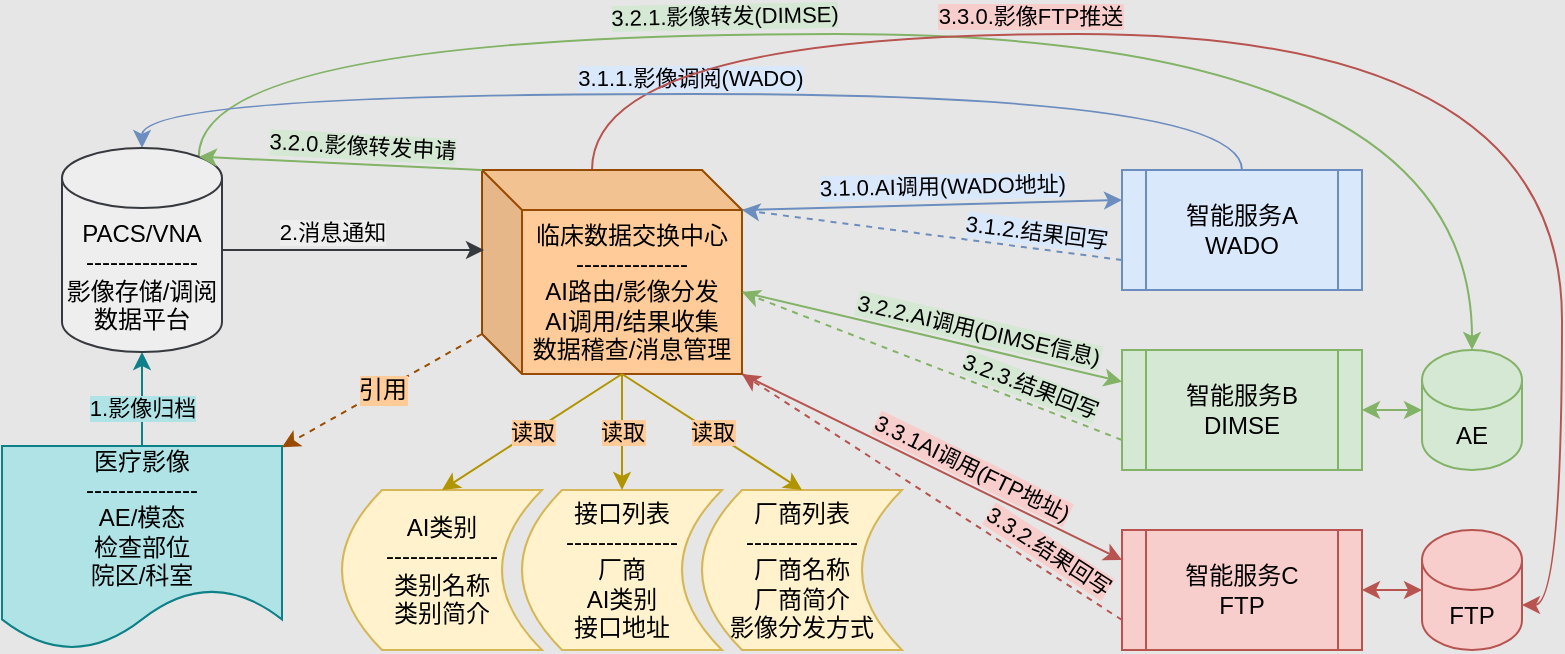<mxfile version="19.0.3" type="device"><diagram id="5VdcwOI_IcKl4IZvq56O" name="Page-1"><mxGraphModel dx="1422" dy="983" grid="1" gridSize="10" guides="1" tooltips="1" connect="1" arrows="1" fold="1" page="1" pageScale="1" pageWidth="1169" pageHeight="827" background="#E6E6E6" math="0" shadow="0"><root><mxCell id="0"/><mxCell id="1" parent="0"/><mxCell id="QW8fNLopzjmD4QA_YIOs-17" value="1.影像归档" style="rounded=0;orthogonalLoop=1;jettySize=auto;html=1;exitX=0.5;exitY=0;exitDx=0;exitDy=0;entryX=0.5;entryY=1;entryDx=0;entryDy=0;entryPerimeter=0;fillColor=#b0e3e6;strokeColor=#0e8088;edgeStyle=orthogonalEdgeStyle;labelBackgroundColor=#B0E3E6;" parent="1" source="QW8fNLopzjmD4QA_YIOs-4" target="QW8fNLopzjmD4QA_YIOs-16" edge="1"><mxGeometry x="-0.2" relative="1" as="geometry"><mxPoint as="offset"/></mxGeometry></mxCell><mxCell id="QW8fNLopzjmD4QA_YIOs-4" value="医疗影像&lt;br&gt;--------------&lt;br&gt;AE/模态&lt;br&gt;检查部位&lt;br&gt;院区/科室" style="shape=document;whiteSpace=wrap;html=1;boundedLbl=1;fillColor=#b0e3e6;strokeColor=#0e8088;" parent="1" vertex="1"><mxGeometry x="200" y="246" width="140" height="102" as="geometry"/></mxCell><mxCell id="QW8fNLopzjmD4QA_YIOs-24" style="rounded=0;orthogonalLoop=1;jettySize=auto;html=1;exitX=0;exitY=0;exitDx=130;exitDy=20;exitPerimeter=0;entryX=0;entryY=0.25;entryDx=0;entryDy=0;fillColor=#dae8fc;strokeColor=#6c8ebf;" parent="1" source="QW8fNLopzjmD4QA_YIOs-7" target="QW8fNLopzjmD4QA_YIOs-15" edge="1"><mxGeometry relative="1" as="geometry"/></mxCell><mxCell id="QW8fNLopzjmD4QA_YIOs-33" value="3.1.1.影像调阅(WADO)" style="edgeLabel;html=1;align=center;verticalAlign=middle;resizable=0;points=[];rotation=0;labelBackgroundColor=#DAE8FC;" parent="QW8fNLopzjmD4QA_YIOs-24" vertex="1" connectable="0"><mxGeometry x="0.16" relative="1" as="geometry"><mxPoint x="-136" y="-63" as="offset"/></mxGeometry></mxCell><mxCell id="QW8fNLopzjmD4QA_YIOs-25" style="rounded=0;orthogonalLoop=1;jettySize=auto;html=1;exitX=0;exitY=0;exitDx=130;exitDy=61;exitPerimeter=0;fillColor=#d5e8d4;strokeColor=#82b366;" parent="1" source="QW8fNLopzjmD4QA_YIOs-7" target="QW8fNLopzjmD4QA_YIOs-19" edge="1"><mxGeometry relative="1" as="geometry"/></mxCell><mxCell id="QW8fNLopzjmD4QA_YIOs-34" value="3.2.2.AI调用(DIMSE信息)" style="edgeLabel;html=1;align=center;verticalAlign=middle;resizable=0;points=[];rotation=13;labelBackgroundColor=#D5E8D4;" parent="QW8fNLopzjmD4QA_YIOs-25" vertex="1" connectable="0"><mxGeometry x="0.159" y="-3" relative="1" as="geometry"><mxPoint x="9" y="-10" as="offset"/></mxGeometry></mxCell><mxCell id="QW8fNLopzjmD4QA_YIOs-26" style="rounded=0;orthogonalLoop=1;jettySize=auto;html=1;entryX=0;entryY=0.25;entryDx=0;entryDy=0;exitX=1;exitY=1;exitDx=0;exitDy=0;exitPerimeter=0;strokeColor=#b85450;fillColor=#f8cecc;" parent="1" source="QW8fNLopzjmD4QA_YIOs-7" target="QW8fNLopzjmD4QA_YIOs-20" edge="1"><mxGeometry relative="1" as="geometry"/></mxCell><mxCell id="QW8fNLopzjmD4QA_YIOs-35" value="3.3.1AI调用(FTP地址)" style="edgeLabel;html=1;align=center;verticalAlign=middle;resizable=0;points=[];rotation=26;labelBackgroundColor=#F8CECC;" parent="QW8fNLopzjmD4QA_YIOs-26" vertex="1" connectable="0"><mxGeometry x="0.104" y="-2" relative="1" as="geometry"><mxPoint x="11" y="-7" as="offset"/></mxGeometry></mxCell><mxCell id="QW8fNLopzjmD4QA_YIOs-29" style="edgeStyle=orthogonalEdgeStyle;rounded=0;orthogonalLoop=1;jettySize=auto;html=1;entryX=0.5;entryY=0;entryDx=0;entryDy=0;entryPerimeter=0;curved=1;strokeColor=#82b366;fillColor=#d5e8d4;exitX=0.855;exitY=0;exitDx=0;exitDy=4.35;exitPerimeter=0;" parent="1" source="QW8fNLopzjmD4QA_YIOs-16" target="QW8fNLopzjmD4QA_YIOs-21" edge="1"><mxGeometry relative="1" as="geometry"><mxPoint x="550" y="120" as="sourcePoint"/><Array as="points"><mxPoint x="298" y="40"/><mxPoint x="935" y="40"/></Array></mxGeometry></mxCell><mxCell id="QW8fNLopzjmD4QA_YIOs-36" value="3.2.1.影像转发(DIMSE)" style="edgeLabel;html=1;align=center;verticalAlign=middle;resizable=0;points=[];rotation=-1;labelBackgroundColor=#D5E8D4;" parent="QW8fNLopzjmD4QA_YIOs-29" vertex="1" connectable="0"><mxGeometry x="-0.258" y="2" relative="1" as="geometry"><mxPoint x="6" y="-7" as="offset"/></mxGeometry></mxCell><mxCell id="QW8fNLopzjmD4QA_YIOs-31" style="edgeStyle=orthogonalEdgeStyle;curved=1;rounded=0;orthogonalLoop=1;jettySize=auto;html=1;exitX=0;exitY=0;exitDx=55;exitDy=0;exitPerimeter=0;entryX=1;entryY=0;entryDx=0;entryDy=37.5;entryPerimeter=0;strokeColor=#b85450;fillColor=#f8cecc;" parent="1" source="QW8fNLopzjmD4QA_YIOs-7" target="QW8fNLopzjmD4QA_YIOs-23" edge="1"><mxGeometry relative="1" as="geometry"><Array as="points"><mxPoint x="495" y="40"/><mxPoint x="980" y="40"/><mxPoint x="980" y="325"/></Array></mxGeometry></mxCell><mxCell id="QW8fNLopzjmD4QA_YIOs-37" value="3.3.0.影像FTP推送" style="edgeLabel;html=1;align=center;verticalAlign=middle;resizable=0;points=[];labelBackgroundColor=#F8CECC;" parent="QW8fNLopzjmD4QA_YIOs-31" vertex="1" connectable="0"><mxGeometry x="-0.332" y="-1" relative="1" as="geometry"><mxPoint y="-10" as="offset"/></mxGeometry></mxCell><mxCell id="QW8fNLopzjmD4QA_YIOs-47" value="引用" style="rounded=0;orthogonalLoop=1;jettySize=auto;html=1;exitX=0;exitY=0;exitDx=0;exitDy=82;exitPerimeter=0;entryX=1;entryY=0.006;entryDx=0;entryDy=0;fontSize=12;strokeColor=#994C00;dashed=1;entryPerimeter=0;labelBackgroundColor=#FFCC99;" parent="1" source="QW8fNLopzjmD4QA_YIOs-7" target="QW8fNLopzjmD4QA_YIOs-4" edge="1"><mxGeometry relative="1" as="geometry"/></mxCell><mxCell id="QW8fNLopzjmD4QA_YIOs-7" value="临床数据交换中心&lt;br&gt;--------------&lt;br&gt;AI路由/影像分发&lt;br&gt;AI调用/结果收集&lt;br&gt;数据稽查/消息管理" style="shape=cube;whiteSpace=wrap;html=1;boundedLbl=1;backgroundOutline=1;darkOpacity=0.05;darkOpacity2=0.1;fillColor=#ffcc99;strokeColor=#994C00;" parent="1" vertex="1"><mxGeometry x="440" y="108" width="130" height="102" as="geometry"/></mxCell><mxCell id="QW8fNLopzjmD4QA_YIOs-8" value="&lt;font style=&quot;font-size: 12px;&quot;&gt;AI类别&lt;br&gt;--------------&lt;br&gt;类别名称&lt;br&gt;类别简介&lt;br&gt;&lt;/font&gt;" style="shape=dataStorage;whiteSpace=wrap;html=1;fixedSize=1;fillColor=#fff2cc;strokeColor=#d6b656;" parent="1" vertex="1"><mxGeometry x="370" y="268" width="100" height="80" as="geometry"/></mxCell><mxCell id="QW8fNLopzjmD4QA_YIOs-10" value="厂商列表&lt;br&gt;--------------&lt;br&gt;厂商名称&lt;br&gt;厂商简介&lt;br&gt;影像分发方式" style="shape=dataStorage;whiteSpace=wrap;html=1;fixedSize=1;fillColor=#fff2cc;strokeColor=#d6b656;" parent="1" vertex="1"><mxGeometry x="550" y="268" width="100" height="80" as="geometry"/></mxCell><mxCell id="QW8fNLopzjmD4QA_YIOs-11" value="接口列表&lt;br&gt;--------------&lt;br&gt;厂商&lt;br&gt;AI类别&lt;br&gt;接口地址" style="shape=dataStorage;whiteSpace=wrap;html=1;fixedSize=1;fillColor=#fff2cc;strokeColor=#d6b656;" parent="1" vertex="1"><mxGeometry x="460" y="268" width="100" height="80" as="geometry"/></mxCell><mxCell id="QW8fNLopzjmD4QA_YIOs-12" value="读取" style="endArrow=classic;html=1;rounded=0;exitX=0;exitY=0;exitDx=70;exitDy=102;exitPerimeter=0;entryX=0.5;entryY=0;entryDx=0;entryDy=0;fillColor=#e3c800;strokeColor=#B09500;labelBackgroundColor=#FFCC99;" parent="1" source="QW8fNLopzjmD4QA_YIOs-7" target="QW8fNLopzjmD4QA_YIOs-8" edge="1"><mxGeometry width="50" height="50" relative="1" as="geometry"><mxPoint x="270" y="390" as="sourcePoint"/><mxPoint x="320" y="340" as="targetPoint"/></mxGeometry></mxCell><mxCell id="QW8fNLopzjmD4QA_YIOs-13" value="读取" style="endArrow=classic;html=1;rounded=0;entryX=0.5;entryY=0;entryDx=0;entryDy=0;fillColor=#e3c800;strokeColor=#B09500;exitX=0;exitY=0;exitDx=70;exitDy=102;exitPerimeter=0;labelBackgroundColor=#FFCC99;" parent="1" source="QW8fNLopzjmD4QA_YIOs-7" target="QW8fNLopzjmD4QA_YIOs-11" edge="1"><mxGeometry width="50" height="50" relative="1" as="geometry"><mxPoint x="500" y="240" as="sourcePoint"/><mxPoint x="550" y="410" as="targetPoint"/></mxGeometry></mxCell><mxCell id="QW8fNLopzjmD4QA_YIOs-14" value="读取" style="endArrow=classic;html=1;rounded=0;exitX=0;exitY=0;exitDx=70;exitDy=102;exitPerimeter=0;entryX=0.5;entryY=0;entryDx=0;entryDy=0;fillColor=#e3c800;strokeColor=#B09500;labelBackgroundColor=#FFCC99;" parent="1" source="QW8fNLopzjmD4QA_YIOs-7" target="QW8fNLopzjmD4QA_YIOs-10" edge="1"><mxGeometry width="50" height="50" relative="1" as="geometry"><mxPoint x="700" y="450" as="sourcePoint"/><mxPoint x="750" y="400" as="targetPoint"/></mxGeometry></mxCell><mxCell id="QW8fNLopzjmD4QA_YIOs-38" value="" style="rounded=0;orthogonalLoop=1;jettySize=auto;html=1;exitX=0;exitY=0.75;exitDx=0;exitDy=0;entryX=0;entryY=0;entryDx=130;entryDy=20;entryPerimeter=0;dashed=1;fillColor=#dae8fc;strokeColor=#6c8ebf;" parent="1" source="QW8fNLopzjmD4QA_YIOs-15" target="QW8fNLopzjmD4QA_YIOs-7" edge="1"><mxGeometry x="-0.588" y="-10" relative="1" as="geometry"><mxPoint as="offset"/></mxGeometry></mxCell><mxCell id="QW8fNLopzjmD4QA_YIOs-41" style="edgeStyle=orthogonalEdgeStyle;rounded=0;orthogonalLoop=1;jettySize=auto;html=1;entryX=0.5;entryY=0;entryDx=0;entryDy=0;entryPerimeter=0;curved=1;exitX=0.5;exitY=0;exitDx=0;exitDy=0;strokeColor=#6c8ebf;fillColor=#dae8fc;" parent="1" source="QW8fNLopzjmD4QA_YIOs-15" target="QW8fNLopzjmD4QA_YIOs-16" edge="1"><mxGeometry relative="1" as="geometry"><Array as="points"><mxPoint x="820" y="70"/><mxPoint x="270" y="70"/></Array></mxGeometry></mxCell><mxCell id="QW8fNLopzjmD4QA_YIOs-15" value="智能服务A&lt;br&gt;WADO" style="shape=process;whiteSpace=wrap;html=1;backgroundOutline=1;fillColor=#dae8fc;strokeColor=#6c8ebf;" parent="1" vertex="1"><mxGeometry x="760" y="108" width="120" height="60" as="geometry"/></mxCell><mxCell id="QW8fNLopzjmD4QA_YIOs-18" value="2.消息通知" style="edgeStyle=orthogonalEdgeStyle;rounded=0;orthogonalLoop=1;jettySize=auto;html=1;exitX=1;exitY=0.5;exitDx=0;exitDy=0;exitPerimeter=0;fillColor=#bac8d3;strokeColor=#36393D;labelBackgroundColor=#EEEEEE;" parent="1" source="QW8fNLopzjmD4QA_YIOs-16" edge="1"><mxGeometry x="-0.167" y="9" relative="1" as="geometry"><mxPoint x="369" y="148" as="sourcePoint"/><mxPoint x="441" y="148" as="targetPoint"/><mxPoint as="offset"/></mxGeometry></mxCell><mxCell id="QW8fNLopzjmD4QA_YIOs-16" value="PACS/VNA&lt;br&gt;--------------&lt;br&gt;影像存储/调阅&lt;br&gt;数据平台" style="shape=cylinder3;whiteSpace=wrap;html=1;boundedLbl=1;backgroundOutline=1;size=15;fillColor=#eeeeee;strokeColor=#36393d;" parent="1" vertex="1"><mxGeometry x="230" y="97" width="80" height="102" as="geometry"/></mxCell><mxCell id="QW8fNLopzjmD4QA_YIOs-39" style="edgeStyle=none;rounded=0;orthogonalLoop=1;jettySize=auto;html=1;exitX=0;exitY=0.75;exitDx=0;exitDy=0;entryX=0;entryY=0;entryDx=130;entryDy=61;entryPerimeter=0;dashed=1;strokeColor=#82b366;fillColor=#d5e8d4;" parent="1" source="QW8fNLopzjmD4QA_YIOs-19" target="QW8fNLopzjmD4QA_YIOs-7" edge="1"><mxGeometry relative="1" as="geometry"/></mxCell><mxCell id="QW8fNLopzjmD4QA_YIOs-43" value="3.2.3.结果回写" style="edgeLabel;html=1;align=center;verticalAlign=middle;resizable=0;points=[];rotation=21;labelBackgroundColor=#D5E8D4;" parent="QW8fNLopzjmD4QA_YIOs-39" vertex="1" connectable="0"><mxGeometry x="-0.145" y="-1" relative="1" as="geometry"><mxPoint x="35" y="5" as="offset"/></mxGeometry></mxCell><mxCell id="QW8fNLopzjmD4QA_YIOs-19" value="智能服务B&lt;br&gt;DIMSE" style="shape=process;whiteSpace=wrap;html=1;backgroundOutline=1;fillColor=#d5e8d4;strokeColor=#82b366;" parent="1" vertex="1"><mxGeometry x="760" y="198" width="120" height="60" as="geometry"/></mxCell><mxCell id="QW8fNLopzjmD4QA_YIOs-40" style="edgeStyle=none;rounded=0;orthogonalLoop=1;jettySize=auto;html=1;exitX=0;exitY=0.75;exitDx=0;exitDy=0;entryX=1;entryY=1;entryDx=0;entryDy=0;entryPerimeter=0;dashed=1;strokeColor=#b85450;fillColor=#f8cecc;" parent="1" source="QW8fNLopzjmD4QA_YIOs-20" target="QW8fNLopzjmD4QA_YIOs-7" edge="1"><mxGeometry relative="1" as="geometry"/></mxCell><mxCell id="QW8fNLopzjmD4QA_YIOs-44" value="3.3.2.结果回写" style="edgeLabel;html=1;align=center;verticalAlign=middle;resizable=0;points=[];rotation=33;labelBackgroundColor=#F8CECC;" parent="QW8fNLopzjmD4QA_YIOs-40" vertex="1" connectable="0"><mxGeometry x="-0.466" y="1" relative="1" as="geometry"><mxPoint x="14" y="-3" as="offset"/></mxGeometry></mxCell><mxCell id="QW8fNLopzjmD4QA_YIOs-20" value="智能服务C&lt;br&gt;FTP" style="shape=process;whiteSpace=wrap;html=1;backgroundOutline=1;fillColor=#f8cecc;strokeColor=#b85450;" parent="1" vertex="1"><mxGeometry x="760" y="288" width="120" height="60" as="geometry"/></mxCell><mxCell id="QW8fNLopzjmD4QA_YIOs-21" value="AE" style="shape=cylinder3;whiteSpace=wrap;html=1;boundedLbl=1;backgroundOutline=1;size=15;fillColor=#d5e8d4;strokeColor=#82b366;" parent="1" vertex="1"><mxGeometry x="910" y="198" width="50" height="60" as="geometry"/></mxCell><mxCell id="QW8fNLopzjmD4QA_YIOs-23" value="FTP" style="shape=cylinder3;whiteSpace=wrap;html=1;boundedLbl=1;backgroundOutline=1;size=15;fillColor=#f8cecc;strokeColor=#b85450;" parent="1" vertex="1"><mxGeometry x="910" y="288" width="50" height="60" as="geometry"/></mxCell><mxCell id="QW8fNLopzjmD4QA_YIOs-27" value="" style="endArrow=classic;startArrow=classic;html=1;rounded=0;entryX=0;entryY=0.5;entryDx=0;entryDy=0;entryPerimeter=0;exitX=1;exitY=0.5;exitDx=0;exitDy=0;strokeColor=#82b366;fillColor=#d5e8d4;" parent="1" source="QW8fNLopzjmD4QA_YIOs-19" target="QW8fNLopzjmD4QA_YIOs-21" edge="1"><mxGeometry width="50" height="50" relative="1" as="geometry"><mxPoint x="1000" y="430" as="sourcePoint"/><mxPoint x="1050" y="380" as="targetPoint"/></mxGeometry></mxCell><mxCell id="QW8fNLopzjmD4QA_YIOs-28" value="" style="endArrow=classic;startArrow=classic;html=1;rounded=0;entryX=0;entryY=0.5;entryDx=0;entryDy=0;entryPerimeter=0;exitX=1;exitY=0.5;exitDx=0;exitDy=0;strokeColor=#b85450;fillColor=#f8cecc;" parent="1" source="QW8fNLopzjmD4QA_YIOs-20" target="QW8fNLopzjmD4QA_YIOs-23" edge="1"><mxGeometry width="50" height="50" relative="1" as="geometry"><mxPoint x="850" y="450" as="sourcePoint"/><mxPoint x="900" y="400" as="targetPoint"/></mxGeometry></mxCell><mxCell id="QW8fNLopzjmD4QA_YIOs-42" value="3.1.0.AI调用(WADO地址)" style="edgeLabel;html=1;align=center;verticalAlign=middle;resizable=0;points=[];rotation=-1;labelBackgroundColor=#DAE8FC;" parent="1" vertex="1" connectable="0"><mxGeometry x="670.004" y="116.001" as="geometry"/></mxCell><mxCell id="QW8fNLopzjmD4QA_YIOs-46" value="3.1.2.结果回写" style="edgeLabel;html=1;align=center;verticalAlign=middle;resizable=0;points=[];rotation=7;labelBackgroundColor=#DAE8FC;" parent="1" vertex="1" connectable="0"><mxGeometry x="717.0" y="138.997" as="geometry"/></mxCell><mxCell id="eEgiGDGp2TDrpEKFn23i-2" value="" style="endArrow=classic;html=1;rounded=0;strokeColor=#82B366;curved=1;exitX=0;exitY=0;exitDx=0;exitDy=0;exitPerimeter=0;entryX=0.855;entryY=0;entryDx=0;entryDy=4.35;entryPerimeter=0;" parent="1" source="QW8fNLopzjmD4QA_YIOs-7" target="QW8fNLopzjmD4QA_YIOs-16" edge="1"><mxGeometry width="50" height="50" relative="1" as="geometry"><mxPoint x="410" y="470" as="sourcePoint"/><mxPoint x="460" y="420" as="targetPoint"/></mxGeometry></mxCell><mxCell id="eEgiGDGp2TDrpEKFn23i-3" value="3.2.0.影像转发申请" style="edgeLabel;html=1;align=center;verticalAlign=middle;resizable=0;points=[];rotation=3;labelBackgroundColor=#D5E8D4;" parent="1" vertex="1" connectable="0"><mxGeometry x="380.005" y="96.004" as="geometry"/></mxCell></root></mxGraphModel></diagram></mxfile>